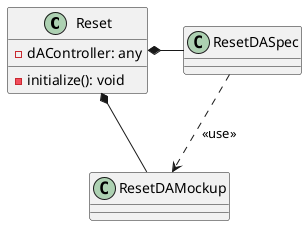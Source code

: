 @startuml
'https://plantuml.com/class-diagram

class Reset{
    - dAController: any
    - initialize(): void
}

Reset *- ResetDASpec
ResetDASpec ..> ResetDAMockup : <<use>>
Reset *- ResetDAMockup
@enduml
